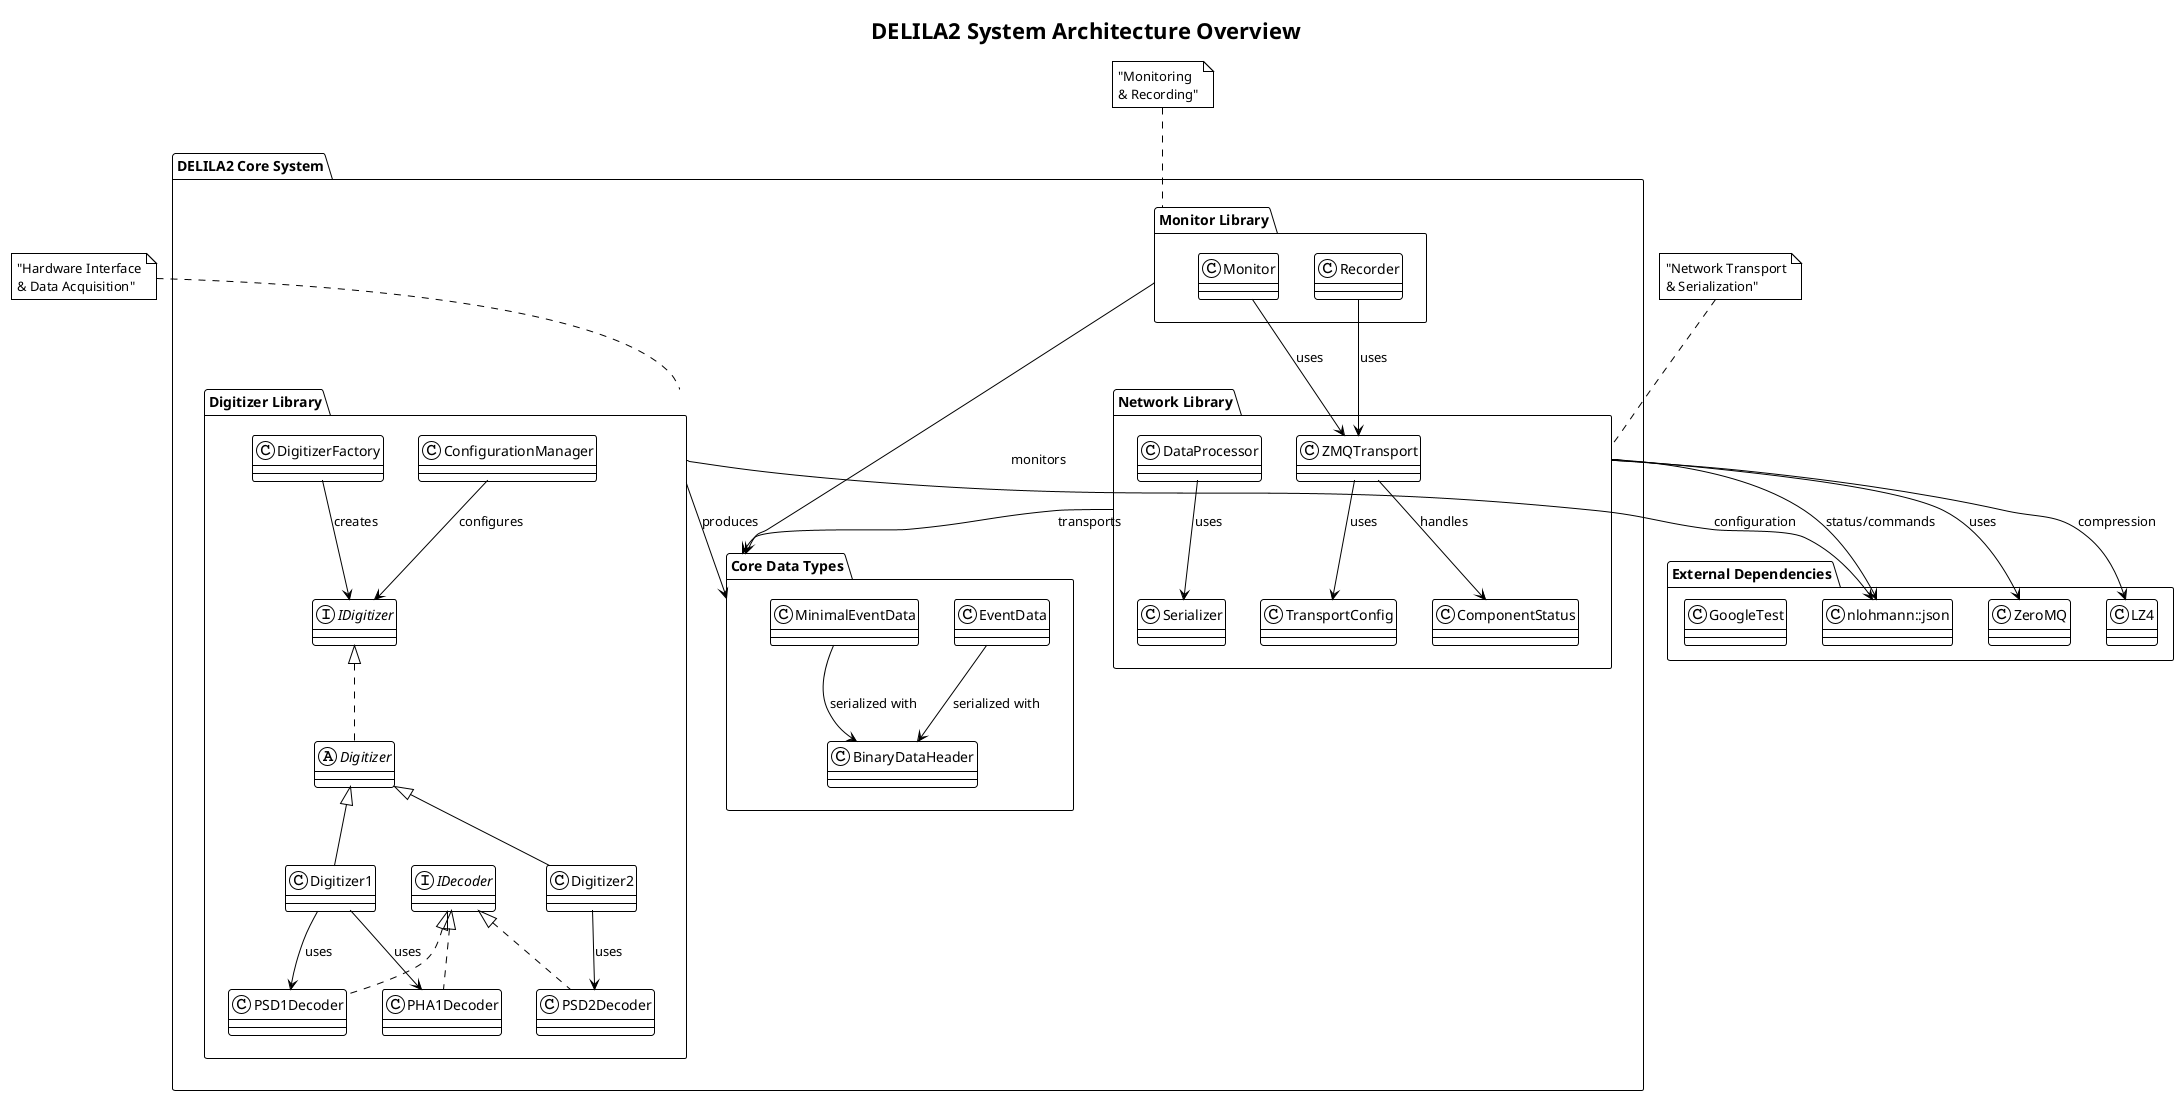@startuml system_overview
!theme plain
title DELILA2 System Architecture Overview

package "DELILA2 Core System" {
  
  package "Digitizer Library" as DigLib {
    interface IDigitizer
    abstract class Digitizer
    class Digitizer1
    class Digitizer2
    
    interface IDecoder  
    class PSD1Decoder
    class PSD2Decoder
    class PHA1Decoder
    
    class ConfigurationManager
    class DigitizerFactory
    
    IDigitizer <|.. Digitizer
    Digitizer <|-- Digitizer1
    Digitizer <|-- Digitizer2
    
    IDecoder <|.. PSD1Decoder
    IDecoder <|.. PSD2Decoder
    IDecoder <|.. PHA1Decoder
    
    Digitizer1 --> PSD1Decoder : uses
    Digitizer1 --> PHA1Decoder : uses
    Digitizer2 --> PSD2Decoder : uses
    
    DigitizerFactory --> IDigitizer : creates
    ConfigurationManager --> IDigitizer : configures
  }
  
  package "Network Library" as NetLib {
    class ZMQTransport
    class DataProcessor
    class Serializer
    
    class TransportConfig
    class ComponentStatus
    
    ZMQTransport --> TransportConfig : uses
    ZMQTransport --> ComponentStatus : handles
    DataProcessor --> Serializer : uses
  }
  
  package "Monitor Library" as MonLib {
    class Monitor
    class Recorder
    
    Monitor --> ZMQTransport : uses
    Recorder --> ZMQTransport : uses
  }
  
  package "Core Data Types" as CoreTypes {
    class EventData
    class MinimalEventData
    class BinaryDataHeader
    
    EventData --> BinaryDataHeader : serialized with
    MinimalEventData --> BinaryDataHeader : serialized with
  }
  
}

package "External Dependencies" {
  class ZeroMQ
  class "nlohmann::json" as JSON
  class LZ4
  class GoogleTest
}

' Relationships between main components
DigLib --> CoreTypes : produces
NetLib --> CoreTypes : transports  
MonLib --> CoreTypes : monitors

' External dependencies
NetLib --> ZeroMQ : uses
NetLib --> LZ4 : compression
DigLib --> JSON : configuration
NetLib --> JSON : status/commands

' Data flow
note top of DigLib : "Hardware Interface\n& Data Acquisition"
note top of NetLib : "Network Transport\n& Serialization" 
note top of MonLib : "Monitoring\n& Recording"

@enduml